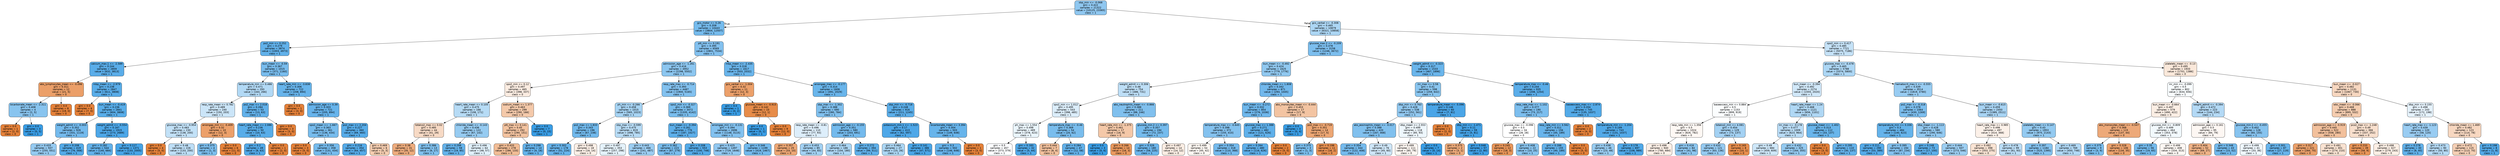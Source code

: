 digraph Tree {
node [shape=box, style="filled, rounded", color="black", fontname="helvetica"] ;
edge [fontname="helvetica"] ;
0 [label="sbp_min <= -0.068\ngini = 0.422\nsamples = 21322\nvalue = [10125, 23365]\nclass = 1", fillcolor="#8fc7f0"] ;
1 [label="gcs_motor <= 0.26\ngini = 0.358\nsamples = 10443\nvalue = [3804, 12507]\nclass = 1", fillcolor="#75bbed"] ;
0 -> 1 [labeldistance=2.5, labelangle=45, headlabel="True"] ;
2 [label="po2_min <= 0.252\ngini = 0.279\nsamples = 3874\nvalue = [1003, 4973]\nclass = 1", fillcolor="#61b1ea"] ;
1 -> 2 ;
3 [label="calcium_max.1 <= -2.589\ngini = 0.244\nsamples = 2859\nvalue = [632, 3813]\nclass = 1", fillcolor="#5aade9"] ;
2 -> 3 ;
4 [label="abs_lymphocytes_mean <= -0.096\ngini = 0.311\nsamples = 12\nvalue = [21, 5]\nclass = 0", fillcolor="#eb9f68"] ;
3 -> 4 ;
5 [label="bicarbonate_mean <= -2.311\ngini = 0.408\nsamples = 4\nvalue = [2, 5]\nclass = 1", fillcolor="#88c4ef"] ;
4 -> 5 ;
6 [label="gini = 0.0\nsamples = 1\nvalue = [2, 0]\nclass = 0", fillcolor="#e58139"] ;
5 -> 6 ;
7 [label="gini = 0.0\nsamples = 3\nvalue = [0, 5]\nclass = 1", fillcolor="#399de5"] ;
5 -> 7 ;
8 [label="gini = 0.0\nsamples = 8\nvalue = [19, 0]\nclass = 0", fillcolor="#e58139"] ;
4 -> 8 ;
9 [label="mbp_mean <= -2.979\ngini = 0.238\nsamples = 2847\nvalue = [611, 3808]\nclass = 1", fillcolor="#59ade9"] ;
3 -> 9 ;
10 [label="gini = 0.0\nsamples = 6\nvalue = [7, 0]\nclass = 0", fillcolor="#e58139"] ;
9 -> 10 ;
11 [label="bun_mean <= -0.419\ngini = 0.236\nsamples = 2841\nvalue = [604, 3808]\nclass = 1", fillcolor="#58ade9"] ;
9 -> 11 ;
12 [label="weight_admit <= -0.003\ngini = 0.352\nsamples = 926\nvalue = [331, 1119]\nclass = 1", fillcolor="#74baed"] ;
11 -> 12 ;
13 [label="gini = 0.433\nsamples = 507\nvalue = [255, 551]\nclass = 1", fillcolor="#95caf1"] ;
12 -> 13 ;
14 [label="gini = 0.208\nsamples = 419\nvalue = [76, 568]\nclass = 1", fillcolor="#53aae8"] ;
12 -> 14 ;
15 [label="weight_admit <= -0.554\ngini = 0.167\nsamples = 1915\nvalue = [273, 2689]\nclass = 1", fillcolor="#4da7e8"] ;
11 -> 15 ;
16 [label="gini = 0.282\nsamples = 544\nvalue = [140, 684]\nclass = 1", fillcolor="#62b1ea"] ;
15 -> 16 ;
17 [label="gini = 0.117\nsamples = 1371\nvalue = [133, 2005]\nclass = 1", fillcolor="#46a4e7"] ;
15 -> 17 ;
18 [label="bun_mean <= -0.59\ngini = 0.367\nsamples = 1015\nvalue = [371, 1160]\nclass = 1", fillcolor="#78bced"] ;
2 -> 18 ;
19 [label="temperature_min <= 0.486\ngini = 0.471\nsamples = 293\nvalue = [163, 266]\nclass = 1", fillcolor="#b2d9f5"] ;
18 -> 19 ;
20 [label="resp_rate_mean <= 0.782\ngini = 0.489\nsamples = 240\nvalue = [150, 203]\nclass = 1", fillcolor="#cbe5f8"] ;
19 -> 20 ;
21 [label="glucose_max <= -0.954\ngini = 0.483\nsamples = 230\nvalue = [138, 200]\nclass = 1", fillcolor="#c2e1f7"] ;
20 -> 21 ;
22 [label="gini = 0.0\nsamples = 4\nvalue = [5, 0]\nclass = 0", fillcolor="#e58139"] ;
21 -> 22 ;
23 [label="gini = 0.48\nsamples = 226\nvalue = [133, 200]\nclass = 1", fillcolor="#bddef6"] ;
21 -> 23 ;
24 [label="aniongap_min <= -0.409\ngini = 0.32\nsamples = 10\nvalue = [12, 3]\nclass = 0", fillcolor="#eca06a"] ;
20 -> 24 ;
25 [label="gini = 0.375\nsamples = 4\nvalue = [1, 3]\nclass = 1", fillcolor="#7bbeee"] ;
24 -> 25 ;
26 [label="gini = 0.0\nsamples = 6\nvalue = [11, 0]\nclass = 0", fillcolor="#e58139"] ;
24 -> 26 ;
27 [label="po2_max <= 2.018\ngini = 0.284\nsamples = 53\nvalue = [13, 63]\nclass = 1", fillcolor="#62b1ea"] ;
19 -> 27 ;
28 [label="heart_rate_mean <= 2.086\ngini = 0.236\nsamples = 50\nvalue = [10, 63]\nclass = 1", fillcolor="#58ade9"] ;
27 -> 28 ;
29 [label="gini = 0.2\nsamples = 49\nvalue = [8, 63]\nclass = 1", fillcolor="#52a9e8"] ;
28 -> 29 ;
30 [label="gini = 0.0\nsamples = 1\nvalue = [2, 0]\nclass = 0", fillcolor="#e58139"] ;
28 -> 30 ;
31 [label="gini = 0.0\nsamples = 3\nvalue = [3, 0]\nclass = 0", fillcolor="#e58139"] ;
27 -> 31 ;
32 [label="heart_rate_min <= -3.838\ngini = 0.306\nsamples = 722\nvalue = [208, 894]\nclass = 1", fillcolor="#67b4eb"] ;
18 -> 32 ;
33 [label="gini = 0.0\nsamples = 1\nvalue = [3, 0]\nclass = 0", fillcolor="#e58139"] ;
32 -> 33 ;
34 [label="admission_age <= 0.39\ngini = 0.303\nsamples = 721\nvalue = [205, 894]\nclass = 1", fillcolor="#66b3eb"] ;
32 -> 34 ;
35 [label="spo2_mean <= -1.667\ngini = 0.363\nsamples = 361\nvalue = [136, 434]\nclass = 1", fillcolor="#77bced"] ;
34 -> 35 ;
36 [label="gini = 0.0\nsamples = 3\nvalue = [5, 0]\nclass = 0", fillcolor="#e58139"] ;
35 -> 36 ;
37 [label="gini = 0.356\nsamples = 358\nvalue = [131, 434]\nclass = 1", fillcolor="#75bbed"] ;
35 -> 37 ;
38 [label="po2_max <= 2.204\ngini = 0.227\nsamples = 360\nvalue = [69, 460]\nclass = 1", fillcolor="#57ace9"] ;
34 -> 38 ;
39 [label="gini = 0.216\nsamples = 354\nvalue = [64, 457]\nclass = 1", fillcolor="#55abe9"] ;
38 -> 39 ;
40 [label="gini = 0.469\nsamples = 6\nvalue = [5, 3]\nclass = 0", fillcolor="#f5cdb0"] ;
38 -> 40 ;
41 [label="ptt_min <= 0.191\ngini = 0.395\nsamples = 6569\nvalue = [2801, 7534]\nclass = 1", fillcolor="#83c1ef"] ;
1 -> 41 ;
42 [label="admission_age <= -1.261\ngini = 0.416\nsamples = 4952\nvalue = [2298, 5502]\nclass = 1", fillcolor="#8cc6f0"] ;
41 -> 42 ;
43 [label="spo2_min <= 0.12\ngini = 0.497\nsamples = 465\nvalue = [398, 337]\nclass = 0", fillcolor="#fbece1"] ;
42 -> 43 ;
44 [label="heart_rate_mean <= 0.105\ngini = 0.475\nsamples = 166\nvalue = [108, 171]\nclass = 1", fillcolor="#b6dbf5"] ;
43 -> 44 ;
45 [label="totalco2_max <= 0.02\ngini = 0.485\nsamples = 44\nvalue = [41, 29]\nclass = 0", fillcolor="#f7dac5"] ;
44 -> 45 ;
46 [label="gini = 0.38\nsamples = 31\nvalue = [35, 12]\nclass = 0", fillcolor="#eeac7d"] ;
45 -> 46 ;
47 [label="gini = 0.386\nsamples = 13\nvalue = [6, 17]\nclass = 1", fillcolor="#7fc0ee"] ;
45 -> 47 ;
48 [label="chloride_mean <= -0.143\ngini = 0.436\nsamples = 122\nvalue = [67, 142]\nclass = 1", fillcolor="#96cbf1"] ;
44 -> 48 ;
49 [label="gini = 0.299\nsamples = 58\nvalue = [19, 85]\nclass = 1", fillcolor="#65b3eb"] ;
48 -> 49 ;
50 [label="gini = 0.496\nsamples = 64\nvalue = [48, 57]\nclass = 1", fillcolor="#e0f0fb"] ;
48 -> 50 ;
51 [label="sodium_mean <= 1.377\ngini = 0.463\nsamples = 299\nvalue = [290, 166]\nclass = 0", fillcolor="#f4c9aa"] ;
43 -> 51 ;
52 [label="ptt_max <= 0.141\ngini = 0.45\nsamples = 292\nvalue = [290, 151]\nclass = 0", fillcolor="#f3c3a0"] ;
51 -> 52 ;
53 [label="gini = 0.433\nsamples = 278\nvalue = [286, 133]\nclass = 0", fillcolor="#f1bc95"] ;
52 -> 53 ;
54 [label="gini = 0.298\nsamples = 14\nvalue = [4, 18]\nclass = 1", fillcolor="#65b3eb"] ;
52 -> 54 ;
55 [label="gini = 0.0\nsamples = 7\nvalue = [0, 15]\nclass = 1", fillcolor="#399de5"] ;
51 -> 55 ;
56 [label="resp_rate_max <= -0.714\ngini = 0.393\nsamples = 4487\nvalue = [1900, 5165]\nclass = 1", fillcolor="#82c1ef"] ;
42 -> 56 ;
57 [label="ph_min <= -0.266\ngini = 0.458\nsamples = 1015\nvalue = [565, 1023]\nclass = 1", fillcolor="#a6d3f3"] ;
56 -> 57 ;
58 [label="po2_max <= 1.833\ngini = 0.343\nsamples = 196\nvalue = [67, 238]\nclass = 1", fillcolor="#71b9ec"] ;
57 -> 58 ;
59 [label="gini = 0.302\nsamples = 178\nvalue = [51, 224]\nclass = 1", fillcolor="#66b3eb"] ;
58 -> 59 ;
60 [label="gini = 0.498\nsamples = 18\nvalue = [16, 14]\nclass = 0", fillcolor="#fcefe6"] ;
58 -> 60 ;
61 [label="sbp_max <= -0.599\ngini = 0.475\nsamples = 819\nvalue = [498, 785]\nclass = 1", fillcolor="#b7dbf5"] ;
57 -> 61 ;
62 [label="gini = 0.497\nsamples = 353\nvalue = [257, 298]\nclass = 1", fillcolor="#e4f2fb"] ;
61 -> 62 ;
63 [label="gini = 0.443\nsamples = 466\nvalue = [241, 487]\nclass = 1", fillcolor="#9bcdf2"] ;
61 -> 63 ;
64 [label="spo2_min <= -0.327\ngini = 0.369\nsamples = 3472\nvalue = [1335, 4142]\nclass = 1", fillcolor="#79bded"] ;
56 -> 64 ;
65 [label="bun_mean <= -0.394\ngini = 0.261\nsamples = 776\nvalue = [187, 1027]\nclass = 1", fillcolor="#5dafea"] ;
64 -> 65 ;
66 [label="gini = 0.362\nsamples = 223\nvalue = [87, 279]\nclass = 1", fillcolor="#77bced"] ;
65 -> 66 ;
67 [label="gini = 0.208\nsamples = 553\nvalue = [100, 748]\nclass = 1", fillcolor="#53aae8"] ;
65 -> 67 ;
68 [label="aniongap_min <= -0.131\ngini = 0.394\nsamples = 2696\nvalue = [1148, 3115]\nclass = 1", fillcolor="#82c1ef"] ;
64 -> 68 ;
69 [label="gini = 0.425\nsamples = 1497\nvalue = [729, 1648]\nclass = 1", fillcolor="#91c8f1"] ;
68 -> 69 ;
70 [label="gini = 0.346\nsamples = 1199\nvalue = [419, 1467]\nclass = 1", fillcolor="#72b9ec"] ;
68 -> 70 ;
71 [label="mbp_mean <= -2.435\ngini = 0.318\nsamples = 1617\nvalue = [503, 2032]\nclass = 1", fillcolor="#6ab5eb"] ;
41 -> 71 ;
72 [label="gcs_verbal <= -1.004\ngini = 0.32\nsamples = 11\nvalue = [12, 3]\nclass = 0", fillcolor="#eca06a"] ;
71 -> 72 ;
73 [label="gini = 0.0\nsamples = 1\nvalue = [0, 2]\nclass = 1", fillcolor="#399de5"] ;
72 -> 73 ;
74 [label="glucose_mean <= -0.915\ngini = 0.142\nsamples = 10\nvalue = [12, 1]\nclass = 0", fillcolor="#e78c49"] ;
72 -> 74 ;
75 [label="gini = 0.0\nsamples = 1\nvalue = [0, 1]\nclass = 1", fillcolor="#399de5"] ;
74 -> 75 ;
76 [label="gini = 0.0\nsamples = 9\nvalue = [12, 0]\nclass = 0", fillcolor="#e58139"] ;
74 -> 76 ;
77 [label="aniongap_max <= -0.177\ngini = 0.314\nsamples = 1606\nvalue = [491, 2029]\nclass = 1", fillcolor="#69b5eb"] ;
71 -> 77 ;
78 [label="sbp_max <= -1.302\ngini = 0.388\nsamples = 690\nvalue = [280, 784]\nclass = 1", fillcolor="#80c0ee"] ;
77 -> 78 ;
79 [label="resp_rate_mean <= -0.81\ngini = 0.496\nsamples = 110\nvalue = [77, 93]\nclass = 1", fillcolor="#ddeefb"] ;
78 -> 79 ;
80 [label="gini = 0.357\nsamples = 25\nvalue = [33, 10]\nclass = 0", fillcolor="#eda775"] ;
79 -> 80 ;
81 [label="gini = 0.453\nsamples = 85\nvalue = [44, 83]\nclass = 1", fillcolor="#a2d1f3"] ;
79 -> 81 ;
82 [label="admission_age <= -0.155\ngini = 0.351\nsamples = 580\nvalue = [203, 691]\nclass = 1", fillcolor="#73baed"] ;
78 -> 82 ;
83 [label="gini = 0.464\nsamples = 186\nvalue = [104, 180]\nclass = 1", fillcolor="#abd6f4"] ;
82 -> 83 ;
84 [label="gini = 0.272\nsamples = 394\nvalue = [99, 511]\nclass = 1", fillcolor="#5fb0ea"] ;
82 -> 84 ;
85 [label="sbp_min <= -0.718\ngini = 0.248\nsamples = 916\nvalue = [211, 1245]\nclass = 1", fillcolor="#5baee9"] ;
77 -> 85 ;
86 [label="potassium_min.1 <= -1.523\ngini = 0.17\nsamples = 413\nvalue = [62, 597]\nclass = 1", fillcolor="#4ea7e8"] ;
85 -> 86 ;
87 [label="gini = 0.464\nsamples = 27\nvalue = [15, 26]\nclass = 1", fillcolor="#abd6f4"] ;
86 -> 87 ;
88 [label="gini = 0.141\nsamples = 386\nvalue = [47, 571]\nclass = 1", fillcolor="#49a5e7"] ;
86 -> 88 ;
89 [label="bicarbonate_mean <= 3.394\ngini = 0.304\nsamples = 503\nvalue = [149, 648]\nclass = 1", fillcolor="#67b4eb"] ;
85 -> 89 ;
90 [label="gini = 0.3\nsamples = 502\nvalue = [146, 648]\nclass = 1", fillcolor="#66b3eb"] ;
89 -> 90 ;
91 [label="gini = 0.0\nsamples = 1\nvalue = [3, 0]\nclass = 0", fillcolor="#e58139"] ;
89 -> 91 ;
92 [label="gcs_verbal <= -0.308\ngini = 0.465\nsamples = 10879\nvalue = [6321, 10858]\nclass = 1", fillcolor="#acd6f4"] ;
0 -> 92 [labeldistance=2.5, labelangle=-45, headlabel="False"] ;
93 [label="glucose_max.2 <= -0.209\ngini = 0.378\nsamples = 3158\nvalue = [1246, 3672]\nclass = 1", fillcolor="#7cbeee"] ;
92 -> 93 ;
94 [label="bun_mean <= -0.492\ngini = 0.424\nsamples = 1625\nvalue = [779, 1776]\nclass = 1", fillcolor="#90c8f0"] ;
93 -> 94 ;
95 [label="weight_admit <= 0.306\ngini = 0.48\nsamples = 754\nvalue = [486, 731]\nclass = 1", fillcolor="#bddef6"] ;
94 -> 95 ;
96 [label="spo2_min <= 1.012\ngini = 0.495\nsamples = 543\nvalue = [398, 485]\nclass = 1", fillcolor="#dbedfa"] ;
95 -> 96 ;
97 [label="ph_max <= 1.554\ngini = 0.498\nsamples = 489\nvalue = [378, 423]\nclass = 1", fillcolor="#eaf5fc"] ;
96 -> 97 ;
98 [label="gini = 0.5\nsamples = 457\nvalue = [373, 379]\nclass = 1", fillcolor="#fcfdff"] ;
97 -> 98 ;
99 [label="gini = 0.183\nsamples = 32\nvalue = [5, 44]\nclass = 1", fillcolor="#50a8e8"] ;
97 -> 99 ;
100 [label="temperature_max <= -0.46\ngini = 0.369\nsamples = 54\nvalue = [20, 62]\nclass = 1", fillcolor="#79bded"] ;
96 -> 100 ;
101 [label="gini = 0.444\nsamples = 7\nvalue = [8, 4]\nclass = 0", fillcolor="#f2c09c"] ;
100 -> 101 ;
102 [label="gini = 0.284\nsamples = 47\nvalue = [12, 58]\nclass = 1", fillcolor="#62b1ea"] ;
100 -> 102 ;
103 [label="abs_neutrophils_mean <= -0.866\ngini = 0.388\nsamples = 211\nvalue = [88, 246]\nclass = 1", fillcolor="#80c0ee"] ;
95 -> 103 ;
104 [label="heart_rate_min <= -1.375\ngini = 0.461\nsamples = 17\nvalue = [16, 9]\nclass = 0", fillcolor="#f4c8a8"] ;
103 -> 104 ;
105 [label="gini = 0.0\nsamples = 3\nvalue = [0, 6]\nclass = 1", fillcolor="#399de5"] ;
104 -> 105 ;
106 [label="gini = 0.266\nsamples = 14\nvalue = [16, 3]\nclass = 0", fillcolor="#ea995e"] ;
104 -> 106 ;
107 [label="glucose_min.2 <= 0.397\ngini = 0.357\nsamples = 194\nvalue = [72, 237]\nclass = 1", fillcolor="#75bbed"] ;
103 -> 107 ;
108 [label="gini = 0.326\nsamples = 180\nvalue = [58, 225]\nclass = 1", fillcolor="#6cb6ec"] ;
107 -> 108 ;
109 [label="gini = 0.497\nsamples = 14\nvalue = [14, 12]\nclass = 0", fillcolor="#fbede3"] ;
107 -> 109 ;
110 [label="chloride_mean <= 1.808\ngini = 0.342\nsamples = 871\nvalue = [293, 1045]\nclass = 1", fillcolor="#71b8ec"] ;
94 -> 110 ;
111 [label="bun_mean <= -0.272\ngini = 0.332\nsamples = 854\nvalue = [276, 1036]\nclass = 1", fillcolor="#6eb7ec"] ;
110 -> 111 ;
112 [label="temperature_max <= -0.645\ngini = 0.398\nsamples = 372\nvalue = [155, 410]\nclass = 1", fillcolor="#84c2ef"] ;
111 -> 112 ;
113 [label="gini = 0.499\nsamples = 54\nvalue = [45, 42]\nclass = 0", fillcolor="#fdf7f2"] ;
112 -> 113 ;
114 [label="gini = 0.354\nsamples = 318\nvalue = [110, 368]\nclass = 1", fillcolor="#74baed"] ;
112 -> 114 ;
115 [label="glucose_max <= 1.388\ngini = 0.271\nsamples = 482\nvalue = [121, 626]\nclass = 1", fillcolor="#5fb0ea"] ;
111 -> 115 ;
116 [label="gini = 0.264\nsamples = 480\nvalue = [116, 626]\nclass = 1", fillcolor="#5eafea"] ;
115 -> 116 ;
117 [label="gini = 0.0\nsamples = 2\nvalue = [5, 0]\nclass = 0", fillcolor="#e58139"] ;
115 -> 117 ;
118 [label="abs_monocytes_mean <= -0.444\ngini = 0.453\nsamples = 17\nvalue = [17, 9]\nclass = 0", fillcolor="#f3c4a2"] ;
110 -> 118 ;
119 [label="gini = 0.0\nsamples = 3\nvalue = [0, 4]\nclass = 1", fillcolor="#399de5"] ;
118 -> 119 ;
120 [label="po2_max <= -0.719\ngini = 0.351\nsamples = 14\nvalue = [17, 5]\nclass = 0", fillcolor="#eda673"] ;
118 -> 120 ;
121 [label="gini = 0.375\nsamples = 3\nvalue = [1, 3]\nclass = 1", fillcolor="#7bbeee"] ;
120 -> 121 ;
122 [label="gini = 0.198\nsamples = 11\nvalue = [16, 2]\nclass = 0", fillcolor="#e89152"] ;
120 -> 122 ;
123 [label="weight_admit <= -0.323\ngini = 0.317\nsamples = 1533\nvalue = [467, 1896]\nclass = 1", fillcolor="#6ab5eb"] ;
93 -> 123 ;
124 [label="inr_max <= 0.58\ngini = 0.41\nsamples = 598\nvalue = [259, 642]\nclass = 1", fillcolor="#89c5ef"] ;
123 -> 124 ;
125 [label="dbp_min <= 0.763\ngini = 0.428\nsamples = 538\nvalue = [252, 561]\nclass = 1", fillcolor="#92c9f1"] ;
124 -> 125 ;
126 [label="abs_eosinophils_mean <= -0.017\ngini = 0.388\nsamples = 420\nvalue = [167, 468]\nclass = 1", fillcolor="#80c0ee"] ;
125 -> 126 ;
127 [label="gini = 0.354\nsamples = 344\nvalue = [122, 408]\nclass = 1", fillcolor="#74baed"] ;
126 -> 127 ;
128 [label="gini = 0.49\nsamples = 76\nvalue = [45, 60]\nclass = 1", fillcolor="#cee6f8"] ;
126 -> 128 ;
129 [label="dbp_mean <= 2.553\ngini = 0.499\nsamples = 118\nvalue = [85, 93]\nclass = 1", fillcolor="#eef7fd"] ;
125 -> 129 ;
130 [label="gini = 0.499\nsamples = 111\nvalue = [85, 79]\nclass = 0", fillcolor="#fdf6f1"] ;
129 -> 130 ;
131 [label="gini = 0.0\nsamples = 7\nvalue = [0, 14]\nclass = 1", fillcolor="#399de5"] ;
129 -> 131 ;
132 [label="temperature_mean <= -5.096\ngini = 0.146\nsamples = 60\nvalue = [7, 81]\nclass = 1", fillcolor="#4aa5e7"] ;
124 -> 132 ;
133 [label="gini = 0.0\nsamples = 1\nvalue = [2, 0]\nclass = 0", fillcolor="#e58139"] ;
132 -> 133 ;
134 [label="dbp_min <= -1.471\ngini = 0.11\nsamples = 59\nvalue = [5, 81]\nclass = 1", fillcolor="#45a3e7"] ;
132 -> 134 ;
135 [label="gini = 0.375\nsamples = 2\nvalue = [3, 1]\nclass = 0", fillcolor="#eeab7b"] ;
134 -> 135 ;
136 [label="gini = 0.048\nsamples = 57\nvalue = [2, 80]\nclass = 1", fillcolor="#3e9fe6"] ;
134 -> 136 ;
137 [label="temperature_max <= -0.46\ngini = 0.244\nsamples = 935\nvalue = [208, 1254]\nclass = 1", fillcolor="#5aade9"] ;
123 -> 137 ;
138 [label="resp_rate_max <= -1.102\ngini = 0.377\nsamples = 190\nvalue = [73, 217]\nclass = 1", fillcolor="#7cbeee"] ;
137 -> 138 ;
139 [label="glucose_max <= -0.096\ngini = 0.5\nsamples = 34\nvalue = [28, 28]\nclass = 0", fillcolor="#ffffff"] ;
138 -> 139 ;
140 [label="gini = 0.245\nsamples = 12\nvalue = [18, 3]\nclass = 0", fillcolor="#e9965a"] ;
139 -> 140 ;
141 [label="gini = 0.408\nsamples = 22\nvalue = [10, 25]\nclass = 1", fillcolor="#88c4ef"] ;
139 -> 141 ;
142 [label="resp_rate_min <= 3.562\ngini = 0.311\nsamples = 156\nvalue = [45, 189]\nclass = 1", fillcolor="#68b4eb"] ;
138 -> 142 ;
143 [label="gini = 0.288\nsamples = 155\nvalue = [40, 189]\nclass = 1", fillcolor="#63b2eb"] ;
142 -> 143 ;
144 [label="gini = 0.0\nsamples = 1\nvalue = [5, 0]\nclass = 0", fillcolor="#e58139"] ;
142 -> 144 ;
145 [label="baseexcess_max <= -2.874\ngini = 0.204\nsamples = 745\nvalue = [135, 1037]\nclass = 1", fillcolor="#53aae8"] ;
137 -> 145 ;
146 [label="gini = 0.0\nsamples = 2\nvalue = [4, 0]\nclass = 0", fillcolor="#e58139"] ;
145 -> 146 ;
147 [label="temperature_min <= -1.204\ngini = 0.199\nsamples = 743\nvalue = [131, 1037]\nclass = 1", fillcolor="#52a9e8"] ;
145 -> 147 ;
148 [label="gini = 0.438\nsamples = 46\nvalue = [23, 48]\nclass = 1", fillcolor="#98ccf1"] ;
147 -> 148 ;
149 [label="gini = 0.178\nsamples = 697\nvalue = [108, 989]\nclass = 1", fillcolor="#4fa8e8"] ;
147 -> 149 ;
150 [label="spo2_min <= 0.417\ngini = 0.485\nsamples = 7721\nvalue = [5075, 7186]\nclass = 1", fillcolor="#c5e2f7"] ;
92 -> 150 ;
151 [label="glucose_max <= -0.478\ngini = 0.465\nsamples = 5788\nvalue = [3374, 5800]\nclass = 1", fillcolor="#acd6f4"] ;
150 -> 151 ;
152 [label="bun_mean <= -0.394\ngini = 0.492\nsamples = 2274\nvalue = [1555, 2020]\nclass = 1", fillcolor="#d1e8f9"] ;
151 -> 152 ;
153 [label="baseexcess_min <= 0.884\ngini = 0.5\nsamples = 1153\nvalue = [899, 919]\nclass = 1", fillcolor="#fbfdfe"] ;
152 -> 153 ;
154 [label="resp_rate_min <= 1.356\ngini = 0.5\nsamples = 1024\nvalue = [826, 782]\nclass = 0", fillcolor="#fef8f4"] ;
153 -> 154 ;
155 [label="gini = 0.498\nsamples = 940\nvalue = [785, 684]\nclass = 0", fillcolor="#fcefe6"] ;
154 -> 155 ;
156 [label="gini = 0.416\nsamples = 84\nvalue = [41, 98]\nclass = 1", fillcolor="#8cc6f0"] ;
154 -> 156 ;
157 [label="totalco2_min <= 4.081\ngini = 0.454\nsamples = 129\nvalue = [73, 137]\nclass = 1", fillcolor="#a3d1f3"] ;
153 -> 157 ;
158 [label="gini = 0.433\nsamples = 121\nvalue = [63, 136]\nclass = 1", fillcolor="#95caf1"] ;
157 -> 158 ;
159 [label="gini = 0.165\nsamples = 8\nvalue = [10, 1]\nclass = 0", fillcolor="#e88e4d"] ;
157 -> 159 ;
160 [label="heart_rate_mean <= 1.24\ngini = 0.468\nsamples = 1121\nvalue = [656, 1101]\nclass = 1", fillcolor="#afd7f4"] ;
152 -> 160 ;
161 [label="inr_max <= -0.178\ngini = 0.477\nsamples = 1009\nvalue = [623, 964]\nclass = 1", fillcolor="#b9dcf6"] ;
160 -> 161 ;
162 [label="gini = 0.49\nsamples = 684\nvalue = [459, 609]\nclass = 1", fillcolor="#cee7f9"] ;
161 -> 162 ;
163 [label="gini = 0.432\nsamples = 325\nvalue = [164, 355]\nclass = 1", fillcolor="#94caf1"] ;
161 -> 163 ;
164 [label="glucose_mean <= -1.402\ngini = 0.313\nsamples = 112\nvalue = [33, 137]\nclass = 1", fillcolor="#69b5eb"] ;
160 -> 164 ;
165 [label="gini = 0.0\nsamples = 2\nvalue = [3, 0]\nclass = 0", fillcolor="#e58139"] ;
164 -> 165 ;
166 [label="gini = 0.295\nsamples = 110\nvalue = [30, 137]\nclass = 1", fillcolor="#64b2eb"] ;
164 -> 166 ;
167 [label="hematocrit_max.1 <= -0.555\ngini = 0.439\nsamples = 3514\nvalue = [1819, 3780]\nclass = 1", fillcolor="#98ccf2"] ;
151 -> 167 ;
168 [label="po2_max <= -0.318\ngini = 0.378\nsamples = 1064\nvalue = [430, 1269]\nclass = 1", fillcolor="#7cbeee"] ;
167 -> 168 ;
169 [label="temperature_min <= 0.336\ngini = 0.3\nsamples = 484\nvalue = [140, 623]\nclass = 1", fillcolor="#65b3eb"] ;
168 -> 169 ;
170 [label="gini = 0.211\nsamples = 290\nvalue = [53, 389]\nclass = 1", fillcolor="#54aae9"] ;
169 -> 170 ;
171 [label="gini = 0.395\nsamples = 194\nvalue = [87, 234]\nclass = 1", fillcolor="#83c1ef"] ;
169 -> 171 ;
172 [label="dbp_mean <= -1.113\ngini = 0.428\nsamples = 580\nvalue = [290, 646]\nclass = 1", fillcolor="#92c9f1"] ;
168 -> 172 ;
173 [label="gini = 0.248\nsamples = 73\nvalue = [17, 100]\nclass = 1", fillcolor="#5baee9"] ;
172 -> 173 ;
174 [label="gini = 0.444\nsamples = 507\nvalue = [273, 546]\nclass = 1", fillcolor="#9ccef2"] ;
172 -> 174 ;
175 [label="bun_mean <= -0.615\ngini = 0.459\nsamples = 2450\nvalue = [1389, 2511]\nclass = 1", fillcolor="#a7d3f3"] ;
167 -> 175 ;
176 [label="heart_rate_max <= 0.985\ngini = 0.498\nsamples = 497\nvalue = [414, 368]\nclass = 0", fillcolor="#fcf1e9"] ;
175 -> 176 ;
177 [label="gini = 0.492\nsamples = 398\nvalue = [353, 275]\nclass = 0", fillcolor="#f9e3d3"] ;
176 -> 177 ;
178 [label="gini = 0.478\nsamples = 99\nvalue = [61, 93]\nclass = 1", fillcolor="#bbddf6"] ;
176 -> 178 ;
179 [label="platelets_mean <= 0.147\ngini = 0.43\nsamples = 1953\nvalue = [975, 2143]\nclass = 1", fillcolor="#93caf1"] ;
175 -> 179 ;
180 [label="gini = 0.397\nsamples = 1184\nvalue = [525, 1395]\nclass = 1", fillcolor="#84c2ef"] ;
179 -> 180 ;
181 [label="gini = 0.469\nsamples = 769\nvalue = [450, 748]\nclass = 1", fillcolor="#b0d8f5"] ;
179 -> 181 ;
182 [label="platelets_mean <= -0.13\ngini = 0.495\nsamples = 1933\nvalue = [1701, 1386]\nclass = 0", fillcolor="#fae8da"] ;
150 -> 182 ;
183 [label="inr_min <= -0.099\ngini = 0.5\nsamples = 802\nvalue = [634, 656]\nclass = 1", fillcolor="#f8fcfe"] ;
182 -> 183 ;
184 [label="bun_mean <= -0.664\ngini = 0.497\nsamples = 579\nvalue = [490, 422]\nclass = 0", fillcolor="#fbeee4"] ;
183 -> 184 ;
185 [label="abs_monocytes_mean <= -0.547\ngini = 0.368\nsamples = 115\nvalue = [137, 44]\nclass = 0", fillcolor="#eda979"] ;
184 -> 185 ;
186 [label="gini = 0.375\nsamples = 9\nvalue = [3, 9]\nclass = 1", fillcolor="#7bbeee"] ;
185 -> 186 ;
187 [label="gini = 0.328\nsamples = 106\nvalue = [134, 35]\nclass = 0", fillcolor="#eca26d"] ;
185 -> 187 ;
188 [label="glucose_min <= -0.809\ngini = 0.499\nsamples = 464\nvalue = [353, 378]\nclass = 1", fillcolor="#f2f9fd"] ;
184 -> 188 ;
189 [label="gini = 0.35\nsamples = 56\nvalue = [19, 65]\nclass = 1", fillcolor="#73baed"] ;
188 -> 189 ;
190 [label="gini = 0.499\nsamples = 408\nvalue = [334, 313]\nclass = 0", fillcolor="#fdf7f3"] ;
188 -> 190 ;
191 [label="weight_admit <= -0.394\ngini = 0.472\nsamples = 223\nvalue = [144, 234]\nclass = 1", fillcolor="#b3d9f5"] ;
183 -> 191 ;
192 [label="admission_age <= 0.161\ngini = 0.5\nsamples = 95\nvalue = [84, 79]\nclass = 0", fillcolor="#fdf7f3"] ;
191 -> 192 ;
193 [label="gini = 0.404\nsamples = 52\nvalue = [69, 27]\nclass = 0", fillcolor="#efb286"] ;
192 -> 193 ;
194 [label="gini = 0.348\nsamples = 43\nvalue = [15, 52]\nclass = 1", fillcolor="#72b9ec"] ;
192 -> 194 ;
195 [label="glucose_min.2 <= -0.455\ngini = 0.402\nsamples = 128\nvalue = [60, 155]\nclass = 1", fillcolor="#86c3ef"] ;
191 -> 195 ;
196 [label="gini = 0.499\nsamples = 41\nvalue = [33, 36]\nclass = 1", fillcolor="#eff7fd"] ;
195 -> 196 ;
197 [label="gini = 0.301\nsamples = 87\nvalue = [27, 119]\nclass = 1", fillcolor="#66b3eb"] ;
195 -> 197 ;
198 [label="bun_mean <= -0.027\ngini = 0.482\nsamples = 1131\nvalue = [1067, 730]\nclass = 0", fillcolor="#f7d7c0"] ;
182 -> 198 ;
199 [label="wbc_mean <= -0.066\ngini = 0.468\nsamples = 888\nvalue = [895, 532]\nclass = 0", fillcolor="#f4ccaf"] ;
198 -> 199 ;
200 [label="admission_age <= -0.919\ngini = 0.445\nsamples = 522\nvalue = [558, 280]\nclass = 0", fillcolor="#f2c09c"] ;
199 -> 200 ;
201 [label="gini = 0.317\nsamples = 221\nvalue = [284, 70]\nclass = 0", fillcolor="#eba06a"] ;
200 -> 201 ;
202 [label="gini = 0.491\nsamples = 301\nvalue = [274, 210]\nclass = 0", fillcolor="#f9e2d1"] ;
200 -> 202 ;
203 [label="pco2_max <= -1.248\ngini = 0.49\nsamples = 366\nvalue = [337, 252]\nclass = 0", fillcolor="#f8dfcd"] ;
199 -> 203 ;
204 [label="gini = 0.233\nsamples = 39\nvalue = [58, 9]\nclass = 0", fillcolor="#e99558"] ;
203 -> 204 ;
205 [label="gini = 0.498\nsamples = 327\nvalue = [279, 243]\nclass = 0", fillcolor="#fcefe5"] ;
203 -> 205 ;
206 [label="dbp_min <= 0.155\ngini = 0.498\nsamples = 243\nvalue = [172, 198]\nclass = 1", fillcolor="#e5f2fc"] ;
198 -> 206 ;
207 [label="heart_rate_max <= -1.123\ngini = 0.439\nsamples = 120\nvalue = [58, 120]\nclass = 1", fillcolor="#99ccf2"] ;
206 -> 207 ;
208 [label="gini = 0.278\nsamples = 30\nvalue = [8, 40]\nclass = 1", fillcolor="#61b1ea"] ;
207 -> 208 ;
209 [label="gini = 0.473\nsamples = 90\nvalue = [50, 80]\nclass = 1", fillcolor="#b5daf5"] ;
207 -> 209 ;
210 [label="chloride_mean <= 1.469\ngini = 0.482\nsamples = 123\nvalue = [114, 78]\nclass = 0", fillcolor="#f7d7c0"] ;
206 -> 210 ;
211 [label="gini = 0.472\nsamples = 115\nvalue = [113, 70]\nclass = 0", fillcolor="#f5cfb4"] ;
210 -> 211 ;
212 [label="gini = 0.198\nsamples = 8\nvalue = [1, 8]\nclass = 1", fillcolor="#52a9e8"] ;
210 -> 212 ;
}